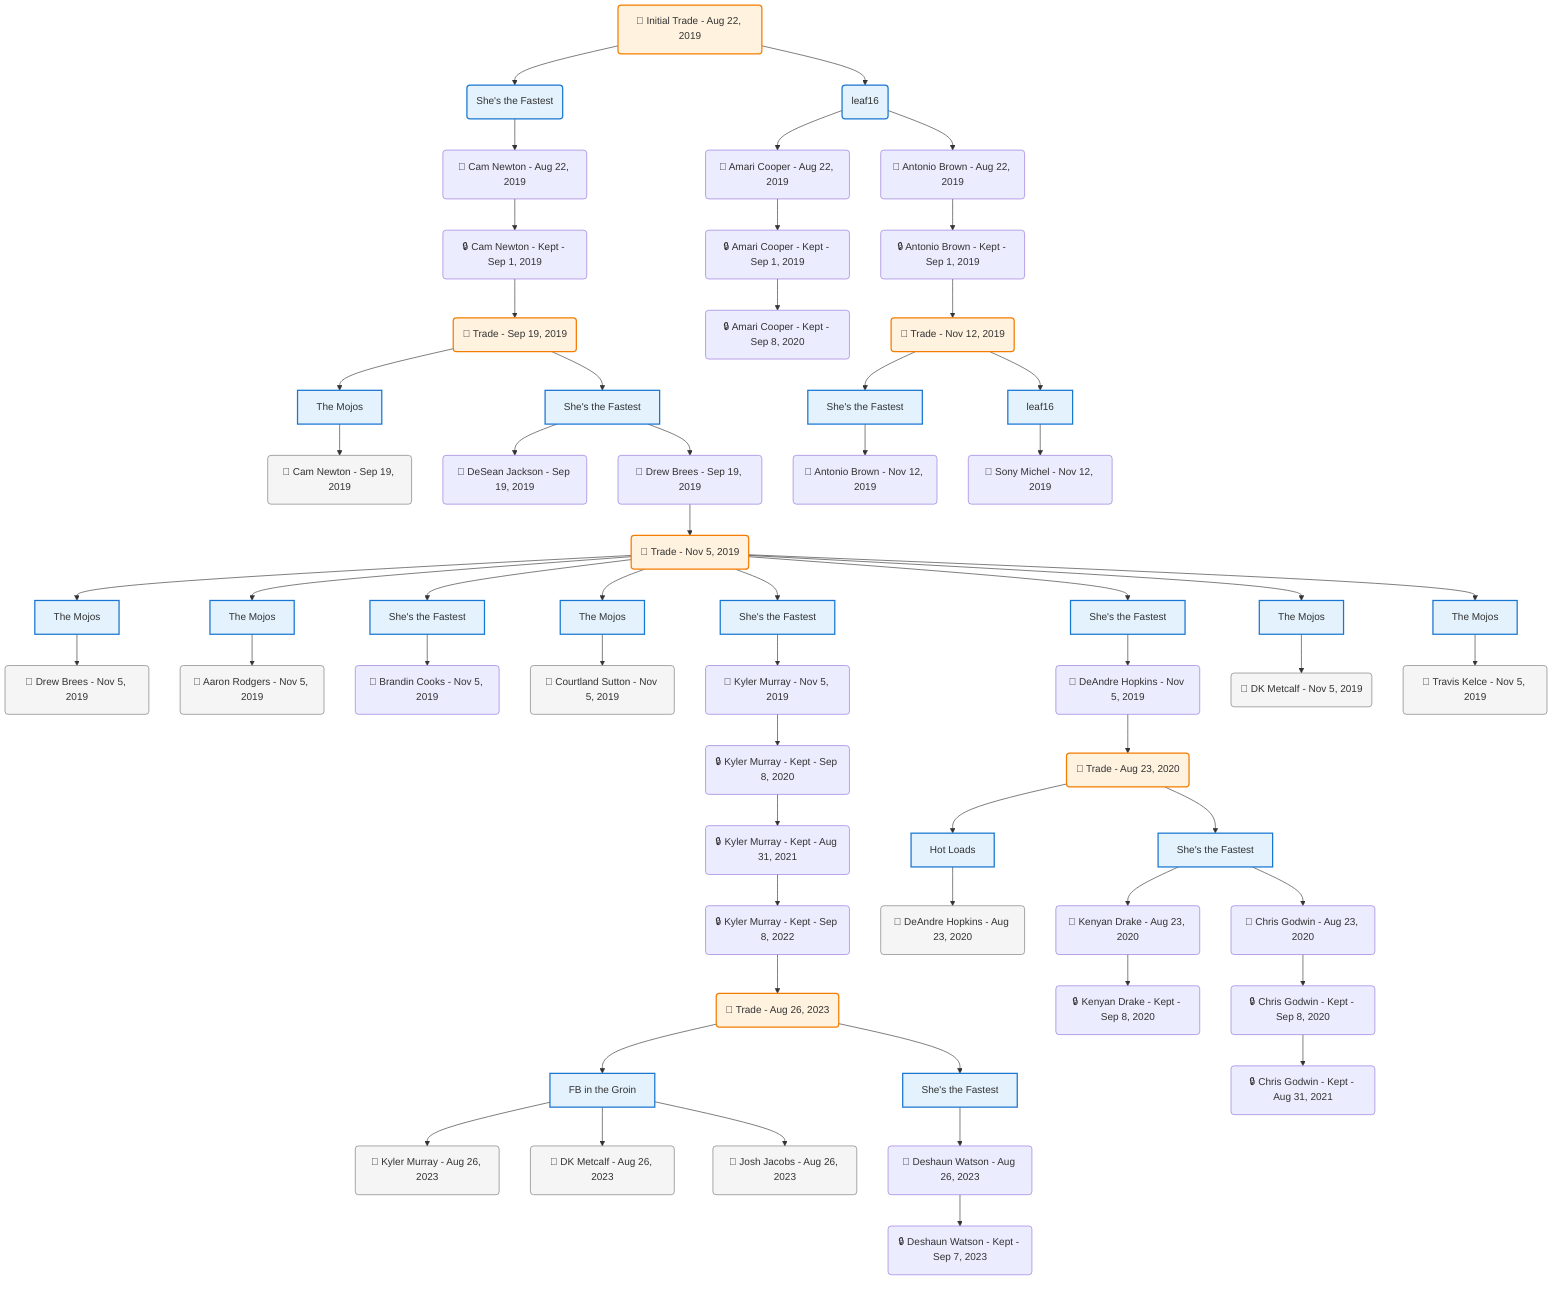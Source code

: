 flowchart TD

    TRADE_MAIN("🔄 Initial Trade - Aug 22, 2019")
    TEAM_1("She's the Fastest")
    TEAM_2("leaf16")
    NODE_52a8ca6d-3d29-4d14-989e-6ffc63c651e0("🔄 Cam Newton - Aug 22, 2019")
    NODE_6481e70a-262c-4e01-8739-937295f4ad43("🔒 Cam Newton - Kept - Sep 1, 2019")
    TRADE_1e1dc9fa-b6b6-4649-9a4a-9c885a9cd700_3("🔄 Trade - Sep 19, 2019")
    TEAM_bbe2d0ad-54cf-4c22-be82-b2a5f262a157_4["The Mojos"]
    NODE_5923fc5a-4a08-40f5-a8db-982b5516d806("🔄 Cam Newton - Sep 19, 2019")
    TEAM_4449259f-64af-44fd-9235-1facc0926234_5["She's the Fastest"]
    NODE_c064374a-aa94-4b1b-a672-19360f93a5e3("🔄 DeSean Jackson - Sep 19, 2019")
    NODE_68b79e3b-49d8-4244-8784-a18531d13213("🔄 Drew Brees - Sep 19, 2019")
    TRADE_a667e923-b77e-43eb-954f-25ccba06a2e8_6("🔄 Trade - Nov 5, 2019")
    TEAM_bbe2d0ad-54cf-4c22-be82-b2a5f262a157_7["The Mojos"]
    NODE_7be406af-761c-4c8e-bc5c-0f25676e9648("🔄 Drew Brees - Nov 5, 2019")
    TEAM_bbe2d0ad-54cf-4c22-be82-b2a5f262a157_8["The Mojos"]
    NODE_5af397d0-26f8-42f1-9c47-64d3f8fe8285("🔄 Aaron Rodgers - Nov 5, 2019")
    TEAM_4449259f-64af-44fd-9235-1facc0926234_9["She's the Fastest"]
    NODE_b4bf3bc1-983b-4554-84ec-7840212803a8("🔄 Brandin Cooks - Nov 5, 2019")
    TEAM_bbe2d0ad-54cf-4c22-be82-b2a5f262a157_10["The Mojos"]
    NODE_be8fa4a3-53ab-4b4d-a635-81eab2bd44a9("🔄 Courtland Sutton - Nov 5, 2019")
    TEAM_4449259f-64af-44fd-9235-1facc0926234_11["She's the Fastest"]
    NODE_68cbe36e-1263-4591-b70a-8902c6d0f86b("🔄 Kyler Murray - Nov 5, 2019")
    NODE_7a4e5ab1-ddff-4217-99b4-80b97b2550c0("🔒 Kyler Murray - Kept - Sep 8, 2020")
    NODE_2aaaf3bf-2976-4257-b0f4-b198d1719b17("🔒 Kyler Murray - Kept - Aug 31, 2021")
    NODE_b46f79ff-a9d3-40cf-820d-fd73d6899293("🔒 Kyler Murray - Kept - Sep 8, 2022")
    TRADE_10f0728c-547e-4a2c-b5c6-cc9deec01d7a_12("🔄 Trade - Aug 26, 2023")
    TEAM_f483ecf1-cd17-4991-854b-e52dfc957b45_13["FB in the Groin"]
    NODE_6e064389-09b8-458e-b46b-337eb7318f14("🔄 Kyler Murray - Aug 26, 2023")
    NODE_ee435169-0602-428f-a779-b37ff53dc088("🔄 DK Metcalf - Aug 26, 2023")
    NODE_1ae3fee8-1da4-42d7-aa35-de49ef042a40("🔄 Josh Jacobs - Aug 26, 2023")
    TEAM_4449259f-64af-44fd-9235-1facc0926234_14["She's the Fastest"]
    NODE_5fe28168-367e-40ca-a437-33b34cb5a0fb("🔄 Deshaun Watson - Aug 26, 2023")
    NODE_6ab3b14e-3257-4dc5-afa8-9e794b051e4a("🔒 Deshaun Watson - Kept - Sep 7, 2023")
    TEAM_4449259f-64af-44fd-9235-1facc0926234_15["She's the Fastest"]
    NODE_b67baf67-df27-40d3-9fca-9bcf1039868d("🔄 DeAndre Hopkins - Nov 5, 2019")
    TRADE_3e762486-d9be-47eb-8b4f-c7a7a3f524da_16("🔄 Trade - Aug 23, 2020")
    TEAM_8e9f18ff-62c3-40e8-bb10-32f74cf4ee33_17["Hot Loads"]
    NODE_634ccd28-8ac2-4260-a31f-44769b4637aa("🔄 DeAndre Hopkins - Aug 23, 2020")
    TEAM_4449259f-64af-44fd-9235-1facc0926234_18["She's the Fastest"]
    NODE_eaa082b2-26ff-42a7-84e0-1d53c9a2af29("🔄 Kenyan Drake - Aug 23, 2020")
    NODE_e0a875a1-7456-4b9b-a261-6ee2c666343a("🔒 Kenyan Drake - Kept - Sep 8, 2020")
    NODE_7338af52-9e6f-4277-aeb6-f78afe346197("🔄 Chris Godwin - Aug 23, 2020")
    NODE_7f286d1b-93e0-40cd-a8aa-91d13505a92e("🔒 Chris Godwin - Kept - Sep 8, 2020")
    NODE_6bb534ed-3262-4bce-8aa5-7322e3ec3179("🔒 Chris Godwin - Kept - Aug 31, 2021")
    TEAM_bbe2d0ad-54cf-4c22-be82-b2a5f262a157_19["The Mojos"]
    NODE_a2e35b9f-dfdd-4358-9503-dbda9ce23f28("🔄 DK Metcalf - Nov 5, 2019")
    TEAM_bbe2d0ad-54cf-4c22-be82-b2a5f262a157_20["The Mojos"]
    NODE_b92ddfc1-1e22-41c5-8494-fedbc0a7ed77("🔄 Travis Kelce - Nov 5, 2019")
    NODE_c69b04fc-2a53-45cf-b893-b1ad70c630d3("🔄 Amari Cooper - Aug 22, 2019")
    NODE_f8b31bf7-13e1-4d4c-9e41-cbc794c42776("🔒 Amari Cooper - Kept - Sep 1, 2019")
    NODE_e3d7ec3a-48bb-4e78-aca2-b183435da478("🔒 Amari Cooper - Kept - Sep 8, 2020")
    NODE_3a8b07ba-d616-4a49-b7f8-be8a5f459826("🔄 Antonio Brown - Aug 22, 2019")
    NODE_e4c728cc-8d3f-4237-a2f7-8f7c8137e88d("🔒 Antonio Brown - Kept - Sep 1, 2019")
    TRADE_3d512b9a-74f5-4931-b0cc-50ba175f69d0_21("🔄 Trade - Nov 12, 2019")
    TEAM_4449259f-64af-44fd-9235-1facc0926234_22["She's the Fastest"]
    NODE_aa16e8cf-cd21-4c91-9dfe-daa5f4eab9e7("🔄 Antonio Brown - Nov 12, 2019")
    TEAM_66fb98f4-89a7-45f9-893a-b41d71e6249d_23["leaf16"]
    NODE_2bdf1d7d-2b13-4085-8bcf-3f978a8d1034("🔄 Sony Michel - Nov 12, 2019")

    TRADE_MAIN --> TEAM_1
    TRADE_MAIN --> TEAM_2
    TEAM_1 --> NODE_52a8ca6d-3d29-4d14-989e-6ffc63c651e0
    NODE_52a8ca6d-3d29-4d14-989e-6ffc63c651e0 --> NODE_6481e70a-262c-4e01-8739-937295f4ad43
    NODE_6481e70a-262c-4e01-8739-937295f4ad43 --> TRADE_1e1dc9fa-b6b6-4649-9a4a-9c885a9cd700_3
    TRADE_1e1dc9fa-b6b6-4649-9a4a-9c885a9cd700_3 --> TEAM_bbe2d0ad-54cf-4c22-be82-b2a5f262a157_4
    TEAM_bbe2d0ad-54cf-4c22-be82-b2a5f262a157_4 --> NODE_5923fc5a-4a08-40f5-a8db-982b5516d806
    TRADE_1e1dc9fa-b6b6-4649-9a4a-9c885a9cd700_3 --> TEAM_4449259f-64af-44fd-9235-1facc0926234_5
    TEAM_4449259f-64af-44fd-9235-1facc0926234_5 --> NODE_c064374a-aa94-4b1b-a672-19360f93a5e3
    TEAM_4449259f-64af-44fd-9235-1facc0926234_5 --> NODE_68b79e3b-49d8-4244-8784-a18531d13213
    NODE_68b79e3b-49d8-4244-8784-a18531d13213 --> TRADE_a667e923-b77e-43eb-954f-25ccba06a2e8_6
    TRADE_a667e923-b77e-43eb-954f-25ccba06a2e8_6 --> TEAM_bbe2d0ad-54cf-4c22-be82-b2a5f262a157_7
    TEAM_bbe2d0ad-54cf-4c22-be82-b2a5f262a157_7 --> NODE_7be406af-761c-4c8e-bc5c-0f25676e9648
    TRADE_a667e923-b77e-43eb-954f-25ccba06a2e8_6 --> TEAM_bbe2d0ad-54cf-4c22-be82-b2a5f262a157_8
    TEAM_bbe2d0ad-54cf-4c22-be82-b2a5f262a157_8 --> NODE_5af397d0-26f8-42f1-9c47-64d3f8fe8285
    TRADE_a667e923-b77e-43eb-954f-25ccba06a2e8_6 --> TEAM_4449259f-64af-44fd-9235-1facc0926234_9
    TEAM_4449259f-64af-44fd-9235-1facc0926234_9 --> NODE_b4bf3bc1-983b-4554-84ec-7840212803a8
    TRADE_a667e923-b77e-43eb-954f-25ccba06a2e8_6 --> TEAM_bbe2d0ad-54cf-4c22-be82-b2a5f262a157_10
    TEAM_bbe2d0ad-54cf-4c22-be82-b2a5f262a157_10 --> NODE_be8fa4a3-53ab-4b4d-a635-81eab2bd44a9
    TRADE_a667e923-b77e-43eb-954f-25ccba06a2e8_6 --> TEAM_4449259f-64af-44fd-9235-1facc0926234_11
    TEAM_4449259f-64af-44fd-9235-1facc0926234_11 --> NODE_68cbe36e-1263-4591-b70a-8902c6d0f86b
    NODE_68cbe36e-1263-4591-b70a-8902c6d0f86b --> NODE_7a4e5ab1-ddff-4217-99b4-80b97b2550c0
    NODE_7a4e5ab1-ddff-4217-99b4-80b97b2550c0 --> NODE_2aaaf3bf-2976-4257-b0f4-b198d1719b17
    NODE_2aaaf3bf-2976-4257-b0f4-b198d1719b17 --> NODE_b46f79ff-a9d3-40cf-820d-fd73d6899293
    NODE_b46f79ff-a9d3-40cf-820d-fd73d6899293 --> TRADE_10f0728c-547e-4a2c-b5c6-cc9deec01d7a_12
    TRADE_10f0728c-547e-4a2c-b5c6-cc9deec01d7a_12 --> TEAM_f483ecf1-cd17-4991-854b-e52dfc957b45_13
    TEAM_f483ecf1-cd17-4991-854b-e52dfc957b45_13 --> NODE_6e064389-09b8-458e-b46b-337eb7318f14
    TEAM_f483ecf1-cd17-4991-854b-e52dfc957b45_13 --> NODE_ee435169-0602-428f-a779-b37ff53dc088
    TEAM_f483ecf1-cd17-4991-854b-e52dfc957b45_13 --> NODE_1ae3fee8-1da4-42d7-aa35-de49ef042a40
    TRADE_10f0728c-547e-4a2c-b5c6-cc9deec01d7a_12 --> TEAM_4449259f-64af-44fd-9235-1facc0926234_14
    TEAM_4449259f-64af-44fd-9235-1facc0926234_14 --> NODE_5fe28168-367e-40ca-a437-33b34cb5a0fb
    NODE_5fe28168-367e-40ca-a437-33b34cb5a0fb --> NODE_6ab3b14e-3257-4dc5-afa8-9e794b051e4a
    TRADE_a667e923-b77e-43eb-954f-25ccba06a2e8_6 --> TEAM_4449259f-64af-44fd-9235-1facc0926234_15
    TEAM_4449259f-64af-44fd-9235-1facc0926234_15 --> NODE_b67baf67-df27-40d3-9fca-9bcf1039868d
    NODE_b67baf67-df27-40d3-9fca-9bcf1039868d --> TRADE_3e762486-d9be-47eb-8b4f-c7a7a3f524da_16
    TRADE_3e762486-d9be-47eb-8b4f-c7a7a3f524da_16 --> TEAM_8e9f18ff-62c3-40e8-bb10-32f74cf4ee33_17
    TEAM_8e9f18ff-62c3-40e8-bb10-32f74cf4ee33_17 --> NODE_634ccd28-8ac2-4260-a31f-44769b4637aa
    TRADE_3e762486-d9be-47eb-8b4f-c7a7a3f524da_16 --> TEAM_4449259f-64af-44fd-9235-1facc0926234_18
    TEAM_4449259f-64af-44fd-9235-1facc0926234_18 --> NODE_eaa082b2-26ff-42a7-84e0-1d53c9a2af29
    NODE_eaa082b2-26ff-42a7-84e0-1d53c9a2af29 --> NODE_e0a875a1-7456-4b9b-a261-6ee2c666343a
    TEAM_4449259f-64af-44fd-9235-1facc0926234_18 --> NODE_7338af52-9e6f-4277-aeb6-f78afe346197
    NODE_7338af52-9e6f-4277-aeb6-f78afe346197 --> NODE_7f286d1b-93e0-40cd-a8aa-91d13505a92e
    NODE_7f286d1b-93e0-40cd-a8aa-91d13505a92e --> NODE_6bb534ed-3262-4bce-8aa5-7322e3ec3179
    TRADE_a667e923-b77e-43eb-954f-25ccba06a2e8_6 --> TEAM_bbe2d0ad-54cf-4c22-be82-b2a5f262a157_19
    TEAM_bbe2d0ad-54cf-4c22-be82-b2a5f262a157_19 --> NODE_a2e35b9f-dfdd-4358-9503-dbda9ce23f28
    TRADE_a667e923-b77e-43eb-954f-25ccba06a2e8_6 --> TEAM_bbe2d0ad-54cf-4c22-be82-b2a5f262a157_20
    TEAM_bbe2d0ad-54cf-4c22-be82-b2a5f262a157_20 --> NODE_b92ddfc1-1e22-41c5-8494-fedbc0a7ed77
    TEAM_2 --> NODE_c69b04fc-2a53-45cf-b893-b1ad70c630d3
    NODE_c69b04fc-2a53-45cf-b893-b1ad70c630d3 --> NODE_f8b31bf7-13e1-4d4c-9e41-cbc794c42776
    NODE_f8b31bf7-13e1-4d4c-9e41-cbc794c42776 --> NODE_e3d7ec3a-48bb-4e78-aca2-b183435da478
    TEAM_2 --> NODE_3a8b07ba-d616-4a49-b7f8-be8a5f459826
    NODE_3a8b07ba-d616-4a49-b7f8-be8a5f459826 --> NODE_e4c728cc-8d3f-4237-a2f7-8f7c8137e88d
    NODE_e4c728cc-8d3f-4237-a2f7-8f7c8137e88d --> TRADE_3d512b9a-74f5-4931-b0cc-50ba175f69d0_21
    TRADE_3d512b9a-74f5-4931-b0cc-50ba175f69d0_21 --> TEAM_4449259f-64af-44fd-9235-1facc0926234_22
    TEAM_4449259f-64af-44fd-9235-1facc0926234_22 --> NODE_aa16e8cf-cd21-4c91-9dfe-daa5f4eab9e7
    TRADE_3d512b9a-74f5-4931-b0cc-50ba175f69d0_21 --> TEAM_66fb98f4-89a7-45f9-893a-b41d71e6249d_23
    TEAM_66fb98f4-89a7-45f9-893a-b41d71e6249d_23 --> NODE_2bdf1d7d-2b13-4085-8bcf-3f978a8d1034

    %% Node styling
    classDef teamNode fill:#e3f2fd,stroke:#1976d2,stroke-width:2px
    classDef tradeNode fill:#fff3e0,stroke:#f57c00,stroke-width:2px
    classDef playerNode fill:#f3e5f5,stroke:#7b1fa2,stroke-width:1px
    classDef nonRootPlayerNode fill:#f5f5f5,stroke:#757575,stroke-width:1px
    classDef endNode fill:#ffebee,stroke:#c62828,stroke-width:2px
    classDef waiverNode fill:#e8f5e8,stroke:#388e3c,stroke-width:2px
    classDef championshipNode fill:#fff9c4,stroke:#f57f17,stroke-width:3px

    class TEAM_1,TEAM_2,TEAM_bbe2d0ad-54cf-4c22-be82-b2a5f262a157_4,TEAM_4449259f-64af-44fd-9235-1facc0926234_5,TEAM_bbe2d0ad-54cf-4c22-be82-b2a5f262a157_7,TEAM_bbe2d0ad-54cf-4c22-be82-b2a5f262a157_8,TEAM_4449259f-64af-44fd-9235-1facc0926234_9,TEAM_bbe2d0ad-54cf-4c22-be82-b2a5f262a157_10,TEAM_4449259f-64af-44fd-9235-1facc0926234_11,TEAM_f483ecf1-cd17-4991-854b-e52dfc957b45_13,TEAM_4449259f-64af-44fd-9235-1facc0926234_14,TEAM_4449259f-64af-44fd-9235-1facc0926234_15,TEAM_8e9f18ff-62c3-40e8-bb10-32f74cf4ee33_17,TEAM_4449259f-64af-44fd-9235-1facc0926234_18,TEAM_bbe2d0ad-54cf-4c22-be82-b2a5f262a157_19,TEAM_bbe2d0ad-54cf-4c22-be82-b2a5f262a157_20,TEAM_4449259f-64af-44fd-9235-1facc0926234_22,TEAM_66fb98f4-89a7-45f9-893a-b41d71e6249d_23 teamNode
    class NODE_5923fc5a-4a08-40f5-a8db-982b5516d806,NODE_7be406af-761c-4c8e-bc5c-0f25676e9648,NODE_5af397d0-26f8-42f1-9c47-64d3f8fe8285,NODE_be8fa4a3-53ab-4b4d-a635-81eab2bd44a9,NODE_6e064389-09b8-458e-b46b-337eb7318f14,NODE_ee435169-0602-428f-a779-b37ff53dc088,NODE_1ae3fee8-1da4-42d7-aa35-de49ef042a40,NODE_634ccd28-8ac2-4260-a31f-44769b4637aa,NODE_a2e35b9f-dfdd-4358-9503-dbda9ce23f28,NODE_b92ddfc1-1e22-41c5-8494-fedbc0a7ed77 nonRootPlayerNode
    class TRADE_MAIN,TRADE_1e1dc9fa-b6b6-4649-9a4a-9c885a9cd700_3,TRADE_a667e923-b77e-43eb-954f-25ccba06a2e8_6,TRADE_10f0728c-547e-4a2c-b5c6-cc9deec01d7a_12,TRADE_3e762486-d9be-47eb-8b4f-c7a7a3f524da_16,TRADE_3d512b9a-74f5-4931-b0cc-50ba175f69d0_21 tradeNode